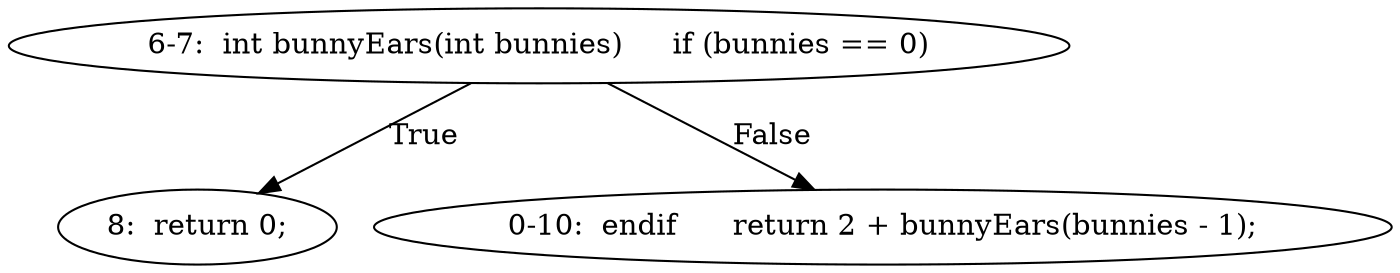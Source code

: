 digraph result_test { 
// graph-vertices
  a1  [label="6-7:  int bunnyEars(int bunnies)	if (bunnies == 0)"]; 
  2  [label="8:  return 0;"]; 
  a2  [label="0-10:  endif	return 2 + bunnyEars(bunnies - 1);"]; 
// graph-edges
  a1 -> 2  [label="True"]; 
  a1 -> a2  [label="False"]; 
}